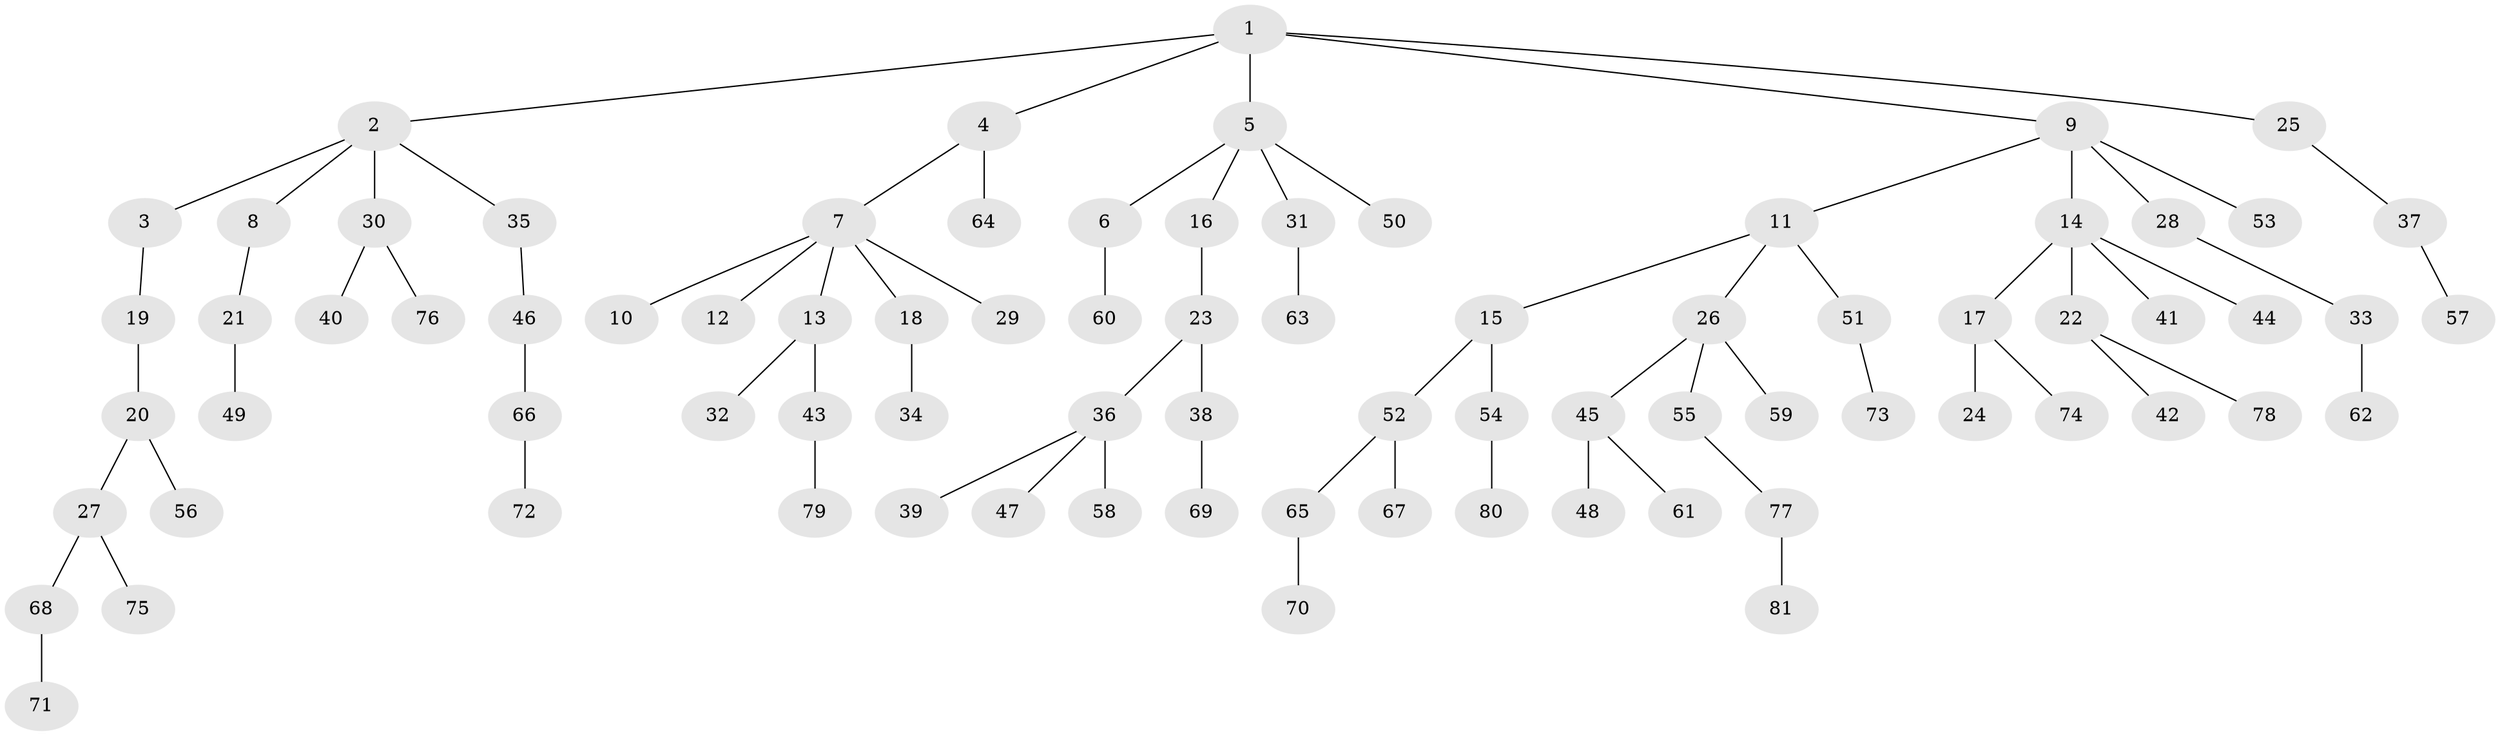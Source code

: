 // Generated by graph-tools (version 1.1) at 2025/26/03/09/25 03:26:26]
// undirected, 81 vertices, 80 edges
graph export_dot {
graph [start="1"]
  node [color=gray90,style=filled];
  1;
  2;
  3;
  4;
  5;
  6;
  7;
  8;
  9;
  10;
  11;
  12;
  13;
  14;
  15;
  16;
  17;
  18;
  19;
  20;
  21;
  22;
  23;
  24;
  25;
  26;
  27;
  28;
  29;
  30;
  31;
  32;
  33;
  34;
  35;
  36;
  37;
  38;
  39;
  40;
  41;
  42;
  43;
  44;
  45;
  46;
  47;
  48;
  49;
  50;
  51;
  52;
  53;
  54;
  55;
  56;
  57;
  58;
  59;
  60;
  61;
  62;
  63;
  64;
  65;
  66;
  67;
  68;
  69;
  70;
  71;
  72;
  73;
  74;
  75;
  76;
  77;
  78;
  79;
  80;
  81;
  1 -- 2;
  1 -- 4;
  1 -- 5;
  1 -- 9;
  1 -- 25;
  2 -- 3;
  2 -- 8;
  2 -- 30;
  2 -- 35;
  3 -- 19;
  4 -- 7;
  4 -- 64;
  5 -- 6;
  5 -- 16;
  5 -- 31;
  5 -- 50;
  6 -- 60;
  7 -- 10;
  7 -- 12;
  7 -- 13;
  7 -- 18;
  7 -- 29;
  8 -- 21;
  9 -- 11;
  9 -- 14;
  9 -- 28;
  9 -- 53;
  11 -- 15;
  11 -- 26;
  11 -- 51;
  13 -- 32;
  13 -- 43;
  14 -- 17;
  14 -- 22;
  14 -- 41;
  14 -- 44;
  15 -- 52;
  15 -- 54;
  16 -- 23;
  17 -- 24;
  17 -- 74;
  18 -- 34;
  19 -- 20;
  20 -- 27;
  20 -- 56;
  21 -- 49;
  22 -- 42;
  22 -- 78;
  23 -- 36;
  23 -- 38;
  25 -- 37;
  26 -- 45;
  26 -- 55;
  26 -- 59;
  27 -- 68;
  27 -- 75;
  28 -- 33;
  30 -- 40;
  30 -- 76;
  31 -- 63;
  33 -- 62;
  35 -- 46;
  36 -- 39;
  36 -- 47;
  36 -- 58;
  37 -- 57;
  38 -- 69;
  43 -- 79;
  45 -- 48;
  45 -- 61;
  46 -- 66;
  51 -- 73;
  52 -- 65;
  52 -- 67;
  54 -- 80;
  55 -- 77;
  65 -- 70;
  66 -- 72;
  68 -- 71;
  77 -- 81;
}
